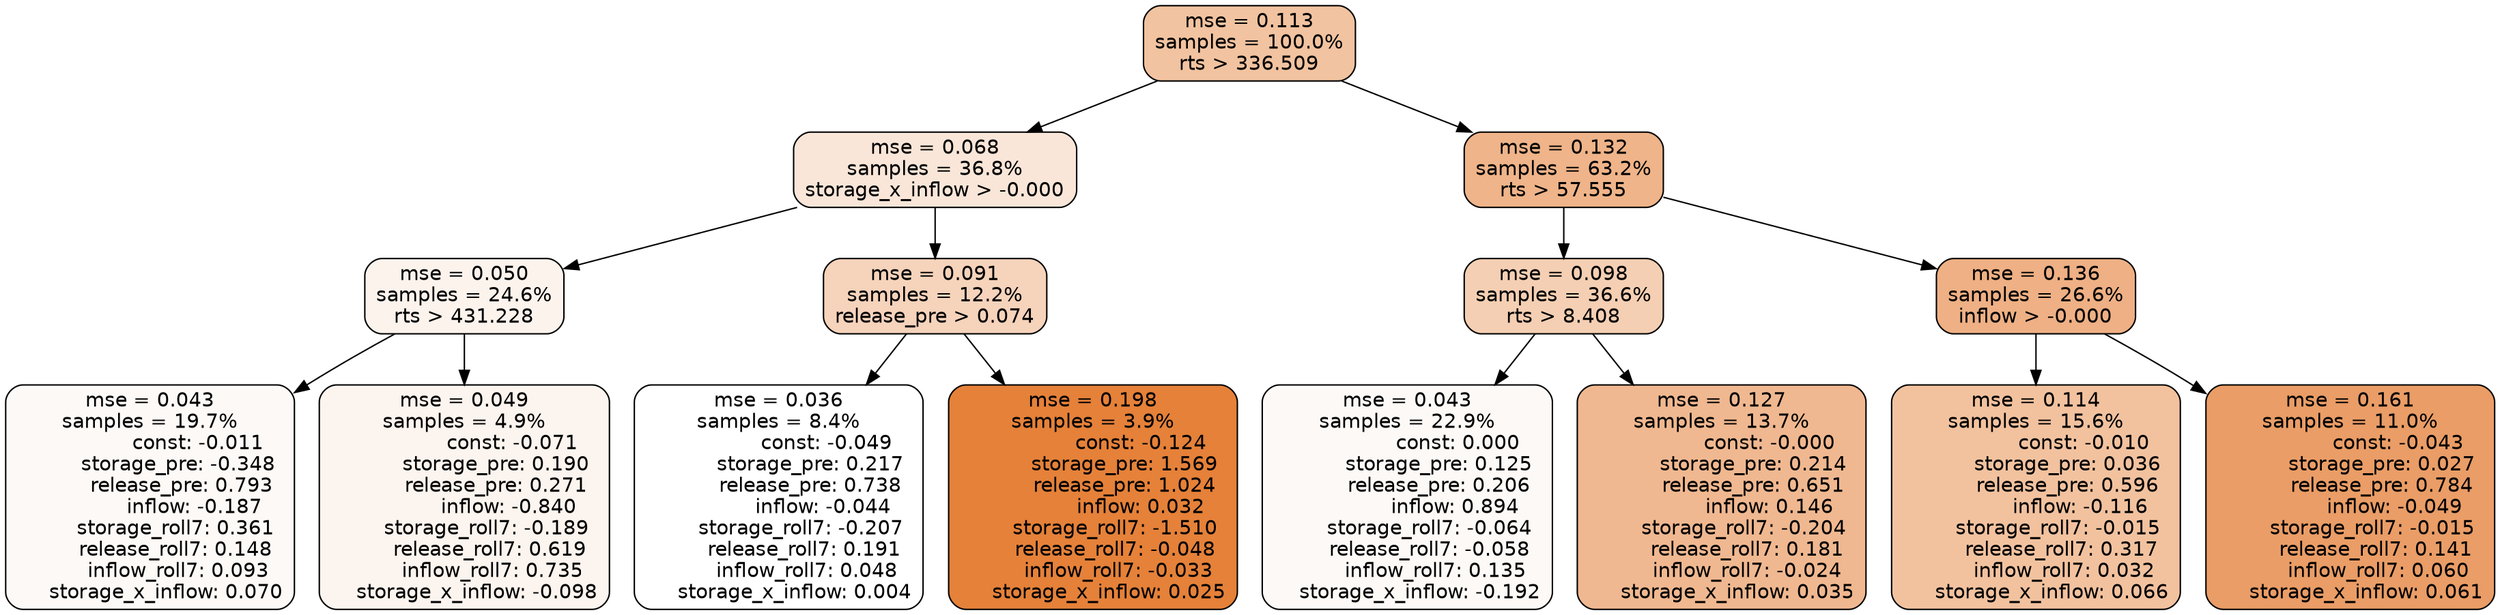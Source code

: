digraph tree {
node [shape=rectangle, style="filled, rounded", color="black", fontname=helvetica] ;
edge [fontname=helvetica] ;
	"0" [label="mse = 0.113
samples = 100.0%
rts > 336.509", fillcolor="#f2c3a0"]
	"8" [label="mse = 0.068
samples = 36.8%
storage_x_inflow > -0.000", fillcolor="#f9e6d8"]
	"1" [label="mse = 0.132
samples = 63.2%
rts > 57.555", fillcolor="#efb489"]
	"9" [label="mse = 0.050
samples = 24.6%
rts > 431.228", fillcolor="#fcf3ed"]
	"12" [label="mse = 0.091
samples = 12.2%
release_pre > 0.074", fillcolor="#f6d3bb"]
	"2" [label="mse = 0.098
samples = 36.6%
rts > 8.408", fillcolor="#f5cfb3"]
	"5" [label="mse = 0.136
samples = 26.6%
inflow > -0.000", fillcolor="#eeb084"]
	"11" [label="mse = 0.043
samples = 19.7%
               const: -0.011
         storage_pre: -0.348
          release_pre: 0.793
              inflow: -0.187
        storage_roll7: 0.361
        release_roll7: 0.148
         inflow_roll7: 0.093
     storage_x_inflow: 0.070", fillcolor="#fdf9f6"]
	"10" [label="mse = 0.049
samples = 4.9%
               const: -0.071
          storage_pre: 0.190
          release_pre: 0.271
              inflow: -0.840
       storage_roll7: -0.189
        release_roll7: 0.619
         inflow_roll7: 0.735
    storage_x_inflow: -0.098", fillcolor="#fcf4ee"]
	"13" [label="mse = 0.036
samples = 8.4%
               const: -0.049
          storage_pre: 0.217
          release_pre: 0.738
              inflow: -0.044
       storage_roll7: -0.207
        release_roll7: 0.191
         inflow_roll7: 0.048
     storage_x_inflow: 0.004", fillcolor="#ffffff"]
	"14" [label="mse = 0.198
samples = 3.9%
               const: -0.124
          storage_pre: 1.569
          release_pre: 1.024
               inflow: 0.032
       storage_roll7: -1.510
       release_roll7: -0.048
        inflow_roll7: -0.033
     storage_x_inflow: 0.025", fillcolor="#e58139"]
	"3" [label="mse = 0.043
samples = 22.9%
                const: 0.000
          storage_pre: 0.125
          release_pre: 0.206
               inflow: 0.894
       storage_roll7: -0.064
       release_roll7: -0.058
         inflow_roll7: 0.135
    storage_x_inflow: -0.192", fillcolor="#fdf9f6"]
	"4" [label="mse = 0.127
samples = 13.7%
               const: -0.000
          storage_pre: 0.214
          release_pre: 0.651
               inflow: 0.146
       storage_roll7: -0.204
        release_roll7: 0.181
        inflow_roll7: -0.024
     storage_x_inflow: 0.035", fillcolor="#f0b890"]
	"6" [label="mse = 0.114
samples = 15.6%
               const: -0.010
          storage_pre: 0.036
          release_pre: 0.596
              inflow: -0.116
       storage_roll7: -0.015
        release_roll7: 0.317
         inflow_roll7: 0.032
     storage_x_inflow: 0.066", fillcolor="#f2c29f"]
	"7" [label="mse = 0.161
samples = 11.0%
               const: -0.043
          storage_pre: 0.027
          release_pre: 0.784
              inflow: -0.049
       storage_roll7: -0.015
        release_roll7: 0.141
         inflow_roll7: 0.060
     storage_x_inflow: 0.061", fillcolor="#ea9d66"]

	"0" -> "1"
	"0" -> "8"
	"8" -> "9"
	"8" -> "12"
	"1" -> "2"
	"1" -> "5"
	"9" -> "10"
	"9" -> "11"
	"12" -> "13"
	"12" -> "14"
	"2" -> "3"
	"2" -> "4"
	"5" -> "6"
	"5" -> "7"
}